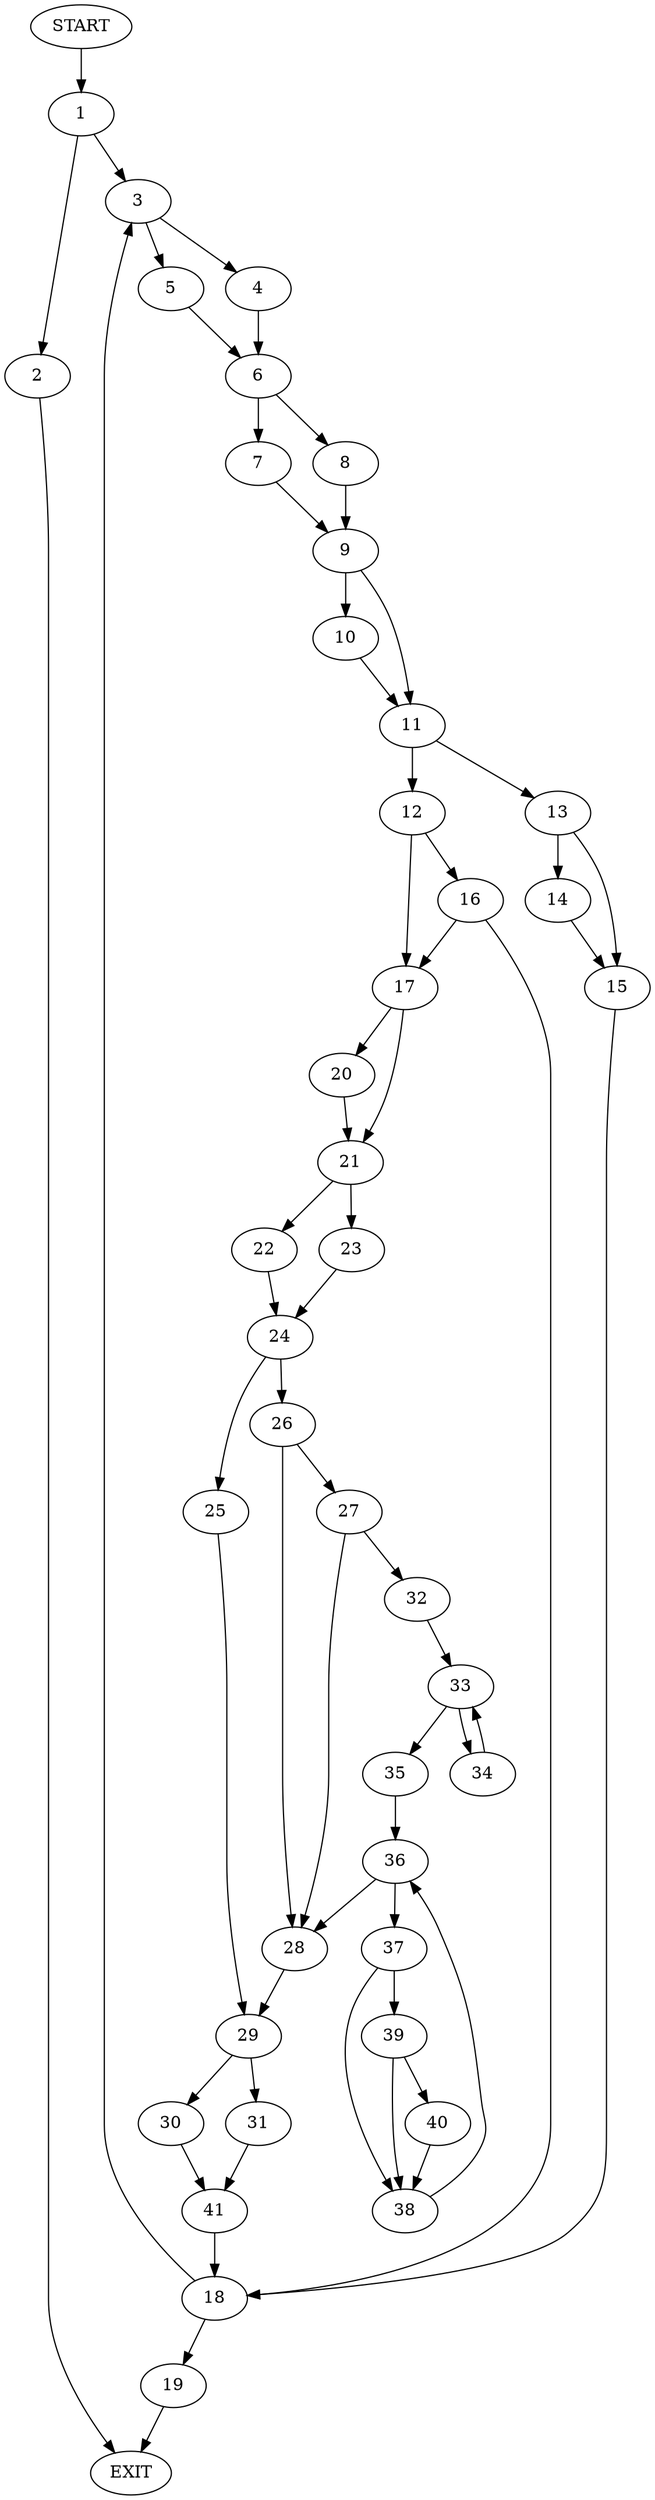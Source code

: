 digraph {
0 [label="START"]
42 [label="EXIT"]
0 -> 1
1 -> 2
1 -> 3
3 -> 4
3 -> 5
2 -> 42
4 -> 6
5 -> 6
6 -> 7
6 -> 8
7 -> 9
8 -> 9
9 -> 10
9 -> 11
10 -> 11
11 -> 12
11 -> 13
13 -> 14
13 -> 15
12 -> 16
12 -> 17
14 -> 15
15 -> 18
18 -> 19
18 -> 3
17 -> 20
17 -> 21
16 -> 18
16 -> 17
20 -> 21
21 -> 22
21 -> 23
23 -> 24
22 -> 24
24 -> 25
24 -> 26
26 -> 27
26 -> 28
25 -> 29
29 -> 30
29 -> 31
27 -> 28
27 -> 32
28 -> 29
32 -> 33
33 -> 34
33 -> 35
34 -> 33
35 -> 36
36 -> 37
36 -> 28
37 -> 38
37 -> 39
39 -> 38
39 -> 40
38 -> 36
40 -> 38
30 -> 41
31 -> 41
41 -> 18
19 -> 42
}
